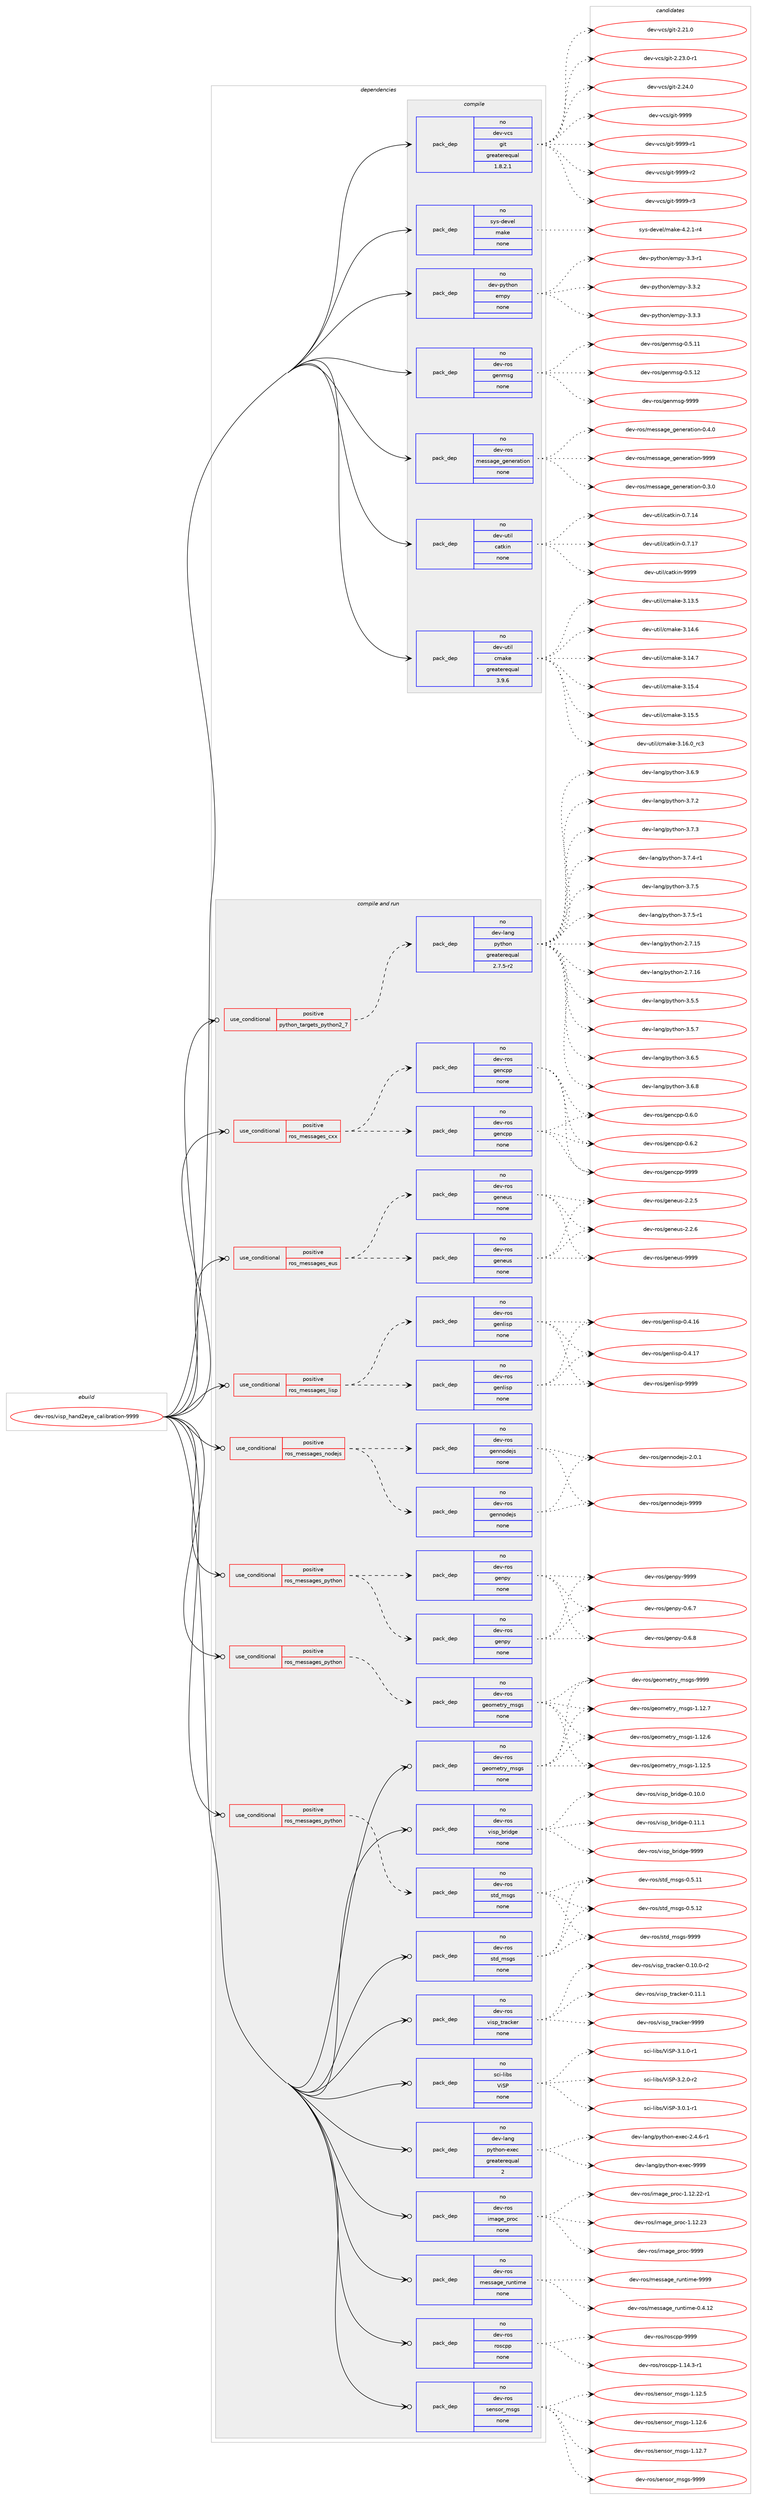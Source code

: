 digraph prolog {

# *************
# Graph options
# *************

newrank=true;
concentrate=true;
compound=true;
graph [rankdir=LR,fontname=Helvetica,fontsize=10,ranksep=1.5];#, ranksep=2.5, nodesep=0.2];
edge  [arrowhead=vee];
node  [fontname=Helvetica,fontsize=10];

# **********
# The ebuild
# **********

subgraph cluster_leftcol {
color=gray;
rank=same;
label=<<i>ebuild</i>>;
id [label="dev-ros/visp_hand2eye_calibration-9999", color=red, width=4, href="../dev-ros/visp_hand2eye_calibration-9999.svg"];
}

# ****************
# The dependencies
# ****************

subgraph cluster_midcol {
color=gray;
label=<<i>dependencies</i>>;
subgraph cluster_compile {
fillcolor="#eeeeee";
style=filled;
label=<<i>compile</i>>;
subgraph pack504703 {
dependency673209 [label=<<TABLE BORDER="0" CELLBORDER="1" CELLSPACING="0" CELLPADDING="4" WIDTH="220"><TR><TD ROWSPAN="6" CELLPADDING="30">pack_dep</TD></TR><TR><TD WIDTH="110">no</TD></TR><TR><TD>dev-python</TD></TR><TR><TD>empy</TD></TR><TR><TD>none</TD></TR><TR><TD></TD></TR></TABLE>>, shape=none, color=blue];
}
id:e -> dependency673209:w [weight=20,style="solid",arrowhead="vee"];
subgraph pack504704 {
dependency673210 [label=<<TABLE BORDER="0" CELLBORDER="1" CELLSPACING="0" CELLPADDING="4" WIDTH="220"><TR><TD ROWSPAN="6" CELLPADDING="30">pack_dep</TD></TR><TR><TD WIDTH="110">no</TD></TR><TR><TD>dev-ros</TD></TR><TR><TD>genmsg</TD></TR><TR><TD>none</TD></TR><TR><TD></TD></TR></TABLE>>, shape=none, color=blue];
}
id:e -> dependency673210:w [weight=20,style="solid",arrowhead="vee"];
subgraph pack504705 {
dependency673211 [label=<<TABLE BORDER="0" CELLBORDER="1" CELLSPACING="0" CELLPADDING="4" WIDTH="220"><TR><TD ROWSPAN="6" CELLPADDING="30">pack_dep</TD></TR><TR><TD WIDTH="110">no</TD></TR><TR><TD>dev-ros</TD></TR><TR><TD>message_generation</TD></TR><TR><TD>none</TD></TR><TR><TD></TD></TR></TABLE>>, shape=none, color=blue];
}
id:e -> dependency673211:w [weight=20,style="solid",arrowhead="vee"];
subgraph pack504706 {
dependency673212 [label=<<TABLE BORDER="0" CELLBORDER="1" CELLSPACING="0" CELLPADDING="4" WIDTH="220"><TR><TD ROWSPAN="6" CELLPADDING="30">pack_dep</TD></TR><TR><TD WIDTH="110">no</TD></TR><TR><TD>dev-util</TD></TR><TR><TD>catkin</TD></TR><TR><TD>none</TD></TR><TR><TD></TD></TR></TABLE>>, shape=none, color=blue];
}
id:e -> dependency673212:w [weight=20,style="solid",arrowhead="vee"];
subgraph pack504707 {
dependency673213 [label=<<TABLE BORDER="0" CELLBORDER="1" CELLSPACING="0" CELLPADDING="4" WIDTH="220"><TR><TD ROWSPAN="6" CELLPADDING="30">pack_dep</TD></TR><TR><TD WIDTH="110">no</TD></TR><TR><TD>dev-util</TD></TR><TR><TD>cmake</TD></TR><TR><TD>greaterequal</TD></TR><TR><TD>3.9.6</TD></TR></TABLE>>, shape=none, color=blue];
}
id:e -> dependency673213:w [weight=20,style="solid",arrowhead="vee"];
subgraph pack504708 {
dependency673214 [label=<<TABLE BORDER="0" CELLBORDER="1" CELLSPACING="0" CELLPADDING="4" WIDTH="220"><TR><TD ROWSPAN="6" CELLPADDING="30">pack_dep</TD></TR><TR><TD WIDTH="110">no</TD></TR><TR><TD>dev-vcs</TD></TR><TR><TD>git</TD></TR><TR><TD>greaterequal</TD></TR><TR><TD>1.8.2.1</TD></TR></TABLE>>, shape=none, color=blue];
}
id:e -> dependency673214:w [weight=20,style="solid",arrowhead="vee"];
subgraph pack504709 {
dependency673215 [label=<<TABLE BORDER="0" CELLBORDER="1" CELLSPACING="0" CELLPADDING="4" WIDTH="220"><TR><TD ROWSPAN="6" CELLPADDING="30">pack_dep</TD></TR><TR><TD WIDTH="110">no</TD></TR><TR><TD>sys-devel</TD></TR><TR><TD>make</TD></TR><TR><TD>none</TD></TR><TR><TD></TD></TR></TABLE>>, shape=none, color=blue];
}
id:e -> dependency673215:w [weight=20,style="solid",arrowhead="vee"];
}
subgraph cluster_compileandrun {
fillcolor="#eeeeee";
style=filled;
label=<<i>compile and run</i>>;
subgraph cond156600 {
dependency673216 [label=<<TABLE BORDER="0" CELLBORDER="1" CELLSPACING="0" CELLPADDING="4"><TR><TD ROWSPAN="3" CELLPADDING="10">use_conditional</TD></TR><TR><TD>positive</TD></TR><TR><TD>python_targets_python2_7</TD></TR></TABLE>>, shape=none, color=red];
subgraph pack504710 {
dependency673217 [label=<<TABLE BORDER="0" CELLBORDER="1" CELLSPACING="0" CELLPADDING="4" WIDTH="220"><TR><TD ROWSPAN="6" CELLPADDING="30">pack_dep</TD></TR><TR><TD WIDTH="110">no</TD></TR><TR><TD>dev-lang</TD></TR><TR><TD>python</TD></TR><TR><TD>greaterequal</TD></TR><TR><TD>2.7.5-r2</TD></TR></TABLE>>, shape=none, color=blue];
}
dependency673216:e -> dependency673217:w [weight=20,style="dashed",arrowhead="vee"];
}
id:e -> dependency673216:w [weight=20,style="solid",arrowhead="odotvee"];
subgraph cond156601 {
dependency673218 [label=<<TABLE BORDER="0" CELLBORDER="1" CELLSPACING="0" CELLPADDING="4"><TR><TD ROWSPAN="3" CELLPADDING="10">use_conditional</TD></TR><TR><TD>positive</TD></TR><TR><TD>ros_messages_cxx</TD></TR></TABLE>>, shape=none, color=red];
subgraph pack504711 {
dependency673219 [label=<<TABLE BORDER="0" CELLBORDER="1" CELLSPACING="0" CELLPADDING="4" WIDTH="220"><TR><TD ROWSPAN="6" CELLPADDING="30">pack_dep</TD></TR><TR><TD WIDTH="110">no</TD></TR><TR><TD>dev-ros</TD></TR><TR><TD>gencpp</TD></TR><TR><TD>none</TD></TR><TR><TD></TD></TR></TABLE>>, shape=none, color=blue];
}
dependency673218:e -> dependency673219:w [weight=20,style="dashed",arrowhead="vee"];
subgraph pack504712 {
dependency673220 [label=<<TABLE BORDER="0" CELLBORDER="1" CELLSPACING="0" CELLPADDING="4" WIDTH="220"><TR><TD ROWSPAN="6" CELLPADDING="30">pack_dep</TD></TR><TR><TD WIDTH="110">no</TD></TR><TR><TD>dev-ros</TD></TR><TR><TD>gencpp</TD></TR><TR><TD>none</TD></TR><TR><TD></TD></TR></TABLE>>, shape=none, color=blue];
}
dependency673218:e -> dependency673220:w [weight=20,style="dashed",arrowhead="vee"];
}
id:e -> dependency673218:w [weight=20,style="solid",arrowhead="odotvee"];
subgraph cond156602 {
dependency673221 [label=<<TABLE BORDER="0" CELLBORDER="1" CELLSPACING="0" CELLPADDING="4"><TR><TD ROWSPAN="3" CELLPADDING="10">use_conditional</TD></TR><TR><TD>positive</TD></TR><TR><TD>ros_messages_eus</TD></TR></TABLE>>, shape=none, color=red];
subgraph pack504713 {
dependency673222 [label=<<TABLE BORDER="0" CELLBORDER="1" CELLSPACING="0" CELLPADDING="4" WIDTH="220"><TR><TD ROWSPAN="6" CELLPADDING="30">pack_dep</TD></TR><TR><TD WIDTH="110">no</TD></TR><TR><TD>dev-ros</TD></TR><TR><TD>geneus</TD></TR><TR><TD>none</TD></TR><TR><TD></TD></TR></TABLE>>, shape=none, color=blue];
}
dependency673221:e -> dependency673222:w [weight=20,style="dashed",arrowhead="vee"];
subgraph pack504714 {
dependency673223 [label=<<TABLE BORDER="0" CELLBORDER="1" CELLSPACING="0" CELLPADDING="4" WIDTH="220"><TR><TD ROWSPAN="6" CELLPADDING="30">pack_dep</TD></TR><TR><TD WIDTH="110">no</TD></TR><TR><TD>dev-ros</TD></TR><TR><TD>geneus</TD></TR><TR><TD>none</TD></TR><TR><TD></TD></TR></TABLE>>, shape=none, color=blue];
}
dependency673221:e -> dependency673223:w [weight=20,style="dashed",arrowhead="vee"];
}
id:e -> dependency673221:w [weight=20,style="solid",arrowhead="odotvee"];
subgraph cond156603 {
dependency673224 [label=<<TABLE BORDER="0" CELLBORDER="1" CELLSPACING="0" CELLPADDING="4"><TR><TD ROWSPAN="3" CELLPADDING="10">use_conditional</TD></TR><TR><TD>positive</TD></TR><TR><TD>ros_messages_lisp</TD></TR></TABLE>>, shape=none, color=red];
subgraph pack504715 {
dependency673225 [label=<<TABLE BORDER="0" CELLBORDER="1" CELLSPACING="0" CELLPADDING="4" WIDTH="220"><TR><TD ROWSPAN="6" CELLPADDING="30">pack_dep</TD></TR><TR><TD WIDTH="110">no</TD></TR><TR><TD>dev-ros</TD></TR><TR><TD>genlisp</TD></TR><TR><TD>none</TD></TR><TR><TD></TD></TR></TABLE>>, shape=none, color=blue];
}
dependency673224:e -> dependency673225:w [weight=20,style="dashed",arrowhead="vee"];
subgraph pack504716 {
dependency673226 [label=<<TABLE BORDER="0" CELLBORDER="1" CELLSPACING="0" CELLPADDING="4" WIDTH="220"><TR><TD ROWSPAN="6" CELLPADDING="30">pack_dep</TD></TR><TR><TD WIDTH="110">no</TD></TR><TR><TD>dev-ros</TD></TR><TR><TD>genlisp</TD></TR><TR><TD>none</TD></TR><TR><TD></TD></TR></TABLE>>, shape=none, color=blue];
}
dependency673224:e -> dependency673226:w [weight=20,style="dashed",arrowhead="vee"];
}
id:e -> dependency673224:w [weight=20,style="solid",arrowhead="odotvee"];
subgraph cond156604 {
dependency673227 [label=<<TABLE BORDER="0" CELLBORDER="1" CELLSPACING="0" CELLPADDING="4"><TR><TD ROWSPAN="3" CELLPADDING="10">use_conditional</TD></TR><TR><TD>positive</TD></TR><TR><TD>ros_messages_nodejs</TD></TR></TABLE>>, shape=none, color=red];
subgraph pack504717 {
dependency673228 [label=<<TABLE BORDER="0" CELLBORDER="1" CELLSPACING="0" CELLPADDING="4" WIDTH="220"><TR><TD ROWSPAN="6" CELLPADDING="30">pack_dep</TD></TR><TR><TD WIDTH="110">no</TD></TR><TR><TD>dev-ros</TD></TR><TR><TD>gennodejs</TD></TR><TR><TD>none</TD></TR><TR><TD></TD></TR></TABLE>>, shape=none, color=blue];
}
dependency673227:e -> dependency673228:w [weight=20,style="dashed",arrowhead="vee"];
subgraph pack504718 {
dependency673229 [label=<<TABLE BORDER="0" CELLBORDER="1" CELLSPACING="0" CELLPADDING="4" WIDTH="220"><TR><TD ROWSPAN="6" CELLPADDING="30">pack_dep</TD></TR><TR><TD WIDTH="110">no</TD></TR><TR><TD>dev-ros</TD></TR><TR><TD>gennodejs</TD></TR><TR><TD>none</TD></TR><TR><TD></TD></TR></TABLE>>, shape=none, color=blue];
}
dependency673227:e -> dependency673229:w [weight=20,style="dashed",arrowhead="vee"];
}
id:e -> dependency673227:w [weight=20,style="solid",arrowhead="odotvee"];
subgraph cond156605 {
dependency673230 [label=<<TABLE BORDER="0" CELLBORDER="1" CELLSPACING="0" CELLPADDING="4"><TR><TD ROWSPAN="3" CELLPADDING="10">use_conditional</TD></TR><TR><TD>positive</TD></TR><TR><TD>ros_messages_python</TD></TR></TABLE>>, shape=none, color=red];
subgraph pack504719 {
dependency673231 [label=<<TABLE BORDER="0" CELLBORDER="1" CELLSPACING="0" CELLPADDING="4" WIDTH="220"><TR><TD ROWSPAN="6" CELLPADDING="30">pack_dep</TD></TR><TR><TD WIDTH="110">no</TD></TR><TR><TD>dev-ros</TD></TR><TR><TD>genpy</TD></TR><TR><TD>none</TD></TR><TR><TD></TD></TR></TABLE>>, shape=none, color=blue];
}
dependency673230:e -> dependency673231:w [weight=20,style="dashed",arrowhead="vee"];
subgraph pack504720 {
dependency673232 [label=<<TABLE BORDER="0" CELLBORDER="1" CELLSPACING="0" CELLPADDING="4" WIDTH="220"><TR><TD ROWSPAN="6" CELLPADDING="30">pack_dep</TD></TR><TR><TD WIDTH="110">no</TD></TR><TR><TD>dev-ros</TD></TR><TR><TD>genpy</TD></TR><TR><TD>none</TD></TR><TR><TD></TD></TR></TABLE>>, shape=none, color=blue];
}
dependency673230:e -> dependency673232:w [weight=20,style="dashed",arrowhead="vee"];
}
id:e -> dependency673230:w [weight=20,style="solid",arrowhead="odotvee"];
subgraph cond156606 {
dependency673233 [label=<<TABLE BORDER="0" CELLBORDER="1" CELLSPACING="0" CELLPADDING="4"><TR><TD ROWSPAN="3" CELLPADDING="10">use_conditional</TD></TR><TR><TD>positive</TD></TR><TR><TD>ros_messages_python</TD></TR></TABLE>>, shape=none, color=red];
subgraph pack504721 {
dependency673234 [label=<<TABLE BORDER="0" CELLBORDER="1" CELLSPACING="0" CELLPADDING="4" WIDTH="220"><TR><TD ROWSPAN="6" CELLPADDING="30">pack_dep</TD></TR><TR><TD WIDTH="110">no</TD></TR><TR><TD>dev-ros</TD></TR><TR><TD>geometry_msgs</TD></TR><TR><TD>none</TD></TR><TR><TD></TD></TR></TABLE>>, shape=none, color=blue];
}
dependency673233:e -> dependency673234:w [weight=20,style="dashed",arrowhead="vee"];
}
id:e -> dependency673233:w [weight=20,style="solid",arrowhead="odotvee"];
subgraph cond156607 {
dependency673235 [label=<<TABLE BORDER="0" CELLBORDER="1" CELLSPACING="0" CELLPADDING="4"><TR><TD ROWSPAN="3" CELLPADDING="10">use_conditional</TD></TR><TR><TD>positive</TD></TR><TR><TD>ros_messages_python</TD></TR></TABLE>>, shape=none, color=red];
subgraph pack504722 {
dependency673236 [label=<<TABLE BORDER="0" CELLBORDER="1" CELLSPACING="0" CELLPADDING="4" WIDTH="220"><TR><TD ROWSPAN="6" CELLPADDING="30">pack_dep</TD></TR><TR><TD WIDTH="110">no</TD></TR><TR><TD>dev-ros</TD></TR><TR><TD>std_msgs</TD></TR><TR><TD>none</TD></TR><TR><TD></TD></TR></TABLE>>, shape=none, color=blue];
}
dependency673235:e -> dependency673236:w [weight=20,style="dashed",arrowhead="vee"];
}
id:e -> dependency673235:w [weight=20,style="solid",arrowhead="odotvee"];
subgraph pack504723 {
dependency673237 [label=<<TABLE BORDER="0" CELLBORDER="1" CELLSPACING="0" CELLPADDING="4" WIDTH="220"><TR><TD ROWSPAN="6" CELLPADDING="30">pack_dep</TD></TR><TR><TD WIDTH="110">no</TD></TR><TR><TD>dev-lang</TD></TR><TR><TD>python-exec</TD></TR><TR><TD>greaterequal</TD></TR><TR><TD>2</TD></TR></TABLE>>, shape=none, color=blue];
}
id:e -> dependency673237:w [weight=20,style="solid",arrowhead="odotvee"];
subgraph pack504724 {
dependency673238 [label=<<TABLE BORDER="0" CELLBORDER="1" CELLSPACING="0" CELLPADDING="4" WIDTH="220"><TR><TD ROWSPAN="6" CELLPADDING="30">pack_dep</TD></TR><TR><TD WIDTH="110">no</TD></TR><TR><TD>dev-ros</TD></TR><TR><TD>geometry_msgs</TD></TR><TR><TD>none</TD></TR><TR><TD></TD></TR></TABLE>>, shape=none, color=blue];
}
id:e -> dependency673238:w [weight=20,style="solid",arrowhead="odotvee"];
subgraph pack504725 {
dependency673239 [label=<<TABLE BORDER="0" CELLBORDER="1" CELLSPACING="0" CELLPADDING="4" WIDTH="220"><TR><TD ROWSPAN="6" CELLPADDING="30">pack_dep</TD></TR><TR><TD WIDTH="110">no</TD></TR><TR><TD>dev-ros</TD></TR><TR><TD>image_proc</TD></TR><TR><TD>none</TD></TR><TR><TD></TD></TR></TABLE>>, shape=none, color=blue];
}
id:e -> dependency673239:w [weight=20,style="solid",arrowhead="odotvee"];
subgraph pack504726 {
dependency673240 [label=<<TABLE BORDER="0" CELLBORDER="1" CELLSPACING="0" CELLPADDING="4" WIDTH="220"><TR><TD ROWSPAN="6" CELLPADDING="30">pack_dep</TD></TR><TR><TD WIDTH="110">no</TD></TR><TR><TD>dev-ros</TD></TR><TR><TD>message_runtime</TD></TR><TR><TD>none</TD></TR><TR><TD></TD></TR></TABLE>>, shape=none, color=blue];
}
id:e -> dependency673240:w [weight=20,style="solid",arrowhead="odotvee"];
subgraph pack504727 {
dependency673241 [label=<<TABLE BORDER="0" CELLBORDER="1" CELLSPACING="0" CELLPADDING="4" WIDTH="220"><TR><TD ROWSPAN="6" CELLPADDING="30">pack_dep</TD></TR><TR><TD WIDTH="110">no</TD></TR><TR><TD>dev-ros</TD></TR><TR><TD>roscpp</TD></TR><TR><TD>none</TD></TR><TR><TD></TD></TR></TABLE>>, shape=none, color=blue];
}
id:e -> dependency673241:w [weight=20,style="solid",arrowhead="odotvee"];
subgraph pack504728 {
dependency673242 [label=<<TABLE BORDER="0" CELLBORDER="1" CELLSPACING="0" CELLPADDING="4" WIDTH="220"><TR><TD ROWSPAN="6" CELLPADDING="30">pack_dep</TD></TR><TR><TD WIDTH="110">no</TD></TR><TR><TD>dev-ros</TD></TR><TR><TD>sensor_msgs</TD></TR><TR><TD>none</TD></TR><TR><TD></TD></TR></TABLE>>, shape=none, color=blue];
}
id:e -> dependency673242:w [weight=20,style="solid",arrowhead="odotvee"];
subgraph pack504729 {
dependency673243 [label=<<TABLE BORDER="0" CELLBORDER="1" CELLSPACING="0" CELLPADDING="4" WIDTH="220"><TR><TD ROWSPAN="6" CELLPADDING="30">pack_dep</TD></TR><TR><TD WIDTH="110">no</TD></TR><TR><TD>dev-ros</TD></TR><TR><TD>std_msgs</TD></TR><TR><TD>none</TD></TR><TR><TD></TD></TR></TABLE>>, shape=none, color=blue];
}
id:e -> dependency673243:w [weight=20,style="solid",arrowhead="odotvee"];
subgraph pack504730 {
dependency673244 [label=<<TABLE BORDER="0" CELLBORDER="1" CELLSPACING="0" CELLPADDING="4" WIDTH="220"><TR><TD ROWSPAN="6" CELLPADDING="30">pack_dep</TD></TR><TR><TD WIDTH="110">no</TD></TR><TR><TD>dev-ros</TD></TR><TR><TD>visp_bridge</TD></TR><TR><TD>none</TD></TR><TR><TD></TD></TR></TABLE>>, shape=none, color=blue];
}
id:e -> dependency673244:w [weight=20,style="solid",arrowhead="odotvee"];
subgraph pack504731 {
dependency673245 [label=<<TABLE BORDER="0" CELLBORDER="1" CELLSPACING="0" CELLPADDING="4" WIDTH="220"><TR><TD ROWSPAN="6" CELLPADDING="30">pack_dep</TD></TR><TR><TD WIDTH="110">no</TD></TR><TR><TD>dev-ros</TD></TR><TR><TD>visp_tracker</TD></TR><TR><TD>none</TD></TR><TR><TD></TD></TR></TABLE>>, shape=none, color=blue];
}
id:e -> dependency673245:w [weight=20,style="solid",arrowhead="odotvee"];
subgraph pack504732 {
dependency673246 [label=<<TABLE BORDER="0" CELLBORDER="1" CELLSPACING="0" CELLPADDING="4" WIDTH="220"><TR><TD ROWSPAN="6" CELLPADDING="30">pack_dep</TD></TR><TR><TD WIDTH="110">no</TD></TR><TR><TD>sci-libs</TD></TR><TR><TD>ViSP</TD></TR><TR><TD>none</TD></TR><TR><TD></TD></TR></TABLE>>, shape=none, color=blue];
}
id:e -> dependency673246:w [weight=20,style="solid",arrowhead="odotvee"];
}
subgraph cluster_run {
fillcolor="#eeeeee";
style=filled;
label=<<i>run</i>>;
}
}

# **************
# The candidates
# **************

subgraph cluster_choices {
rank=same;
color=gray;
label=<<i>candidates</i>>;

subgraph choice504703 {
color=black;
nodesep=1;
choice1001011184511212111610411111047101109112121455146514511449 [label="dev-python/empy-3.3-r1", color=red, width=4,href="../dev-python/empy-3.3-r1.svg"];
choice1001011184511212111610411111047101109112121455146514650 [label="dev-python/empy-3.3.2", color=red, width=4,href="../dev-python/empy-3.3.2.svg"];
choice1001011184511212111610411111047101109112121455146514651 [label="dev-python/empy-3.3.3", color=red, width=4,href="../dev-python/empy-3.3.3.svg"];
dependency673209:e -> choice1001011184511212111610411111047101109112121455146514511449:w [style=dotted,weight="100"];
dependency673209:e -> choice1001011184511212111610411111047101109112121455146514650:w [style=dotted,weight="100"];
dependency673209:e -> choice1001011184511212111610411111047101109112121455146514651:w [style=dotted,weight="100"];
}
subgraph choice504704 {
color=black;
nodesep=1;
choice100101118451141111154710310111010911510345484653464949 [label="dev-ros/genmsg-0.5.11", color=red, width=4,href="../dev-ros/genmsg-0.5.11.svg"];
choice100101118451141111154710310111010911510345484653464950 [label="dev-ros/genmsg-0.5.12", color=red, width=4,href="../dev-ros/genmsg-0.5.12.svg"];
choice10010111845114111115471031011101091151034557575757 [label="dev-ros/genmsg-9999", color=red, width=4,href="../dev-ros/genmsg-9999.svg"];
dependency673210:e -> choice100101118451141111154710310111010911510345484653464949:w [style=dotted,weight="100"];
dependency673210:e -> choice100101118451141111154710310111010911510345484653464950:w [style=dotted,weight="100"];
dependency673210:e -> choice10010111845114111115471031011101091151034557575757:w [style=dotted,weight="100"];
}
subgraph choice504705 {
color=black;
nodesep=1;
choice1001011184511411111547109101115115971031019510310111010111497116105111110454846514648 [label="dev-ros/message_generation-0.3.0", color=red, width=4,href="../dev-ros/message_generation-0.3.0.svg"];
choice1001011184511411111547109101115115971031019510310111010111497116105111110454846524648 [label="dev-ros/message_generation-0.4.0", color=red, width=4,href="../dev-ros/message_generation-0.4.0.svg"];
choice10010111845114111115471091011151159710310195103101110101114971161051111104557575757 [label="dev-ros/message_generation-9999", color=red, width=4,href="../dev-ros/message_generation-9999.svg"];
dependency673211:e -> choice1001011184511411111547109101115115971031019510310111010111497116105111110454846514648:w [style=dotted,weight="100"];
dependency673211:e -> choice1001011184511411111547109101115115971031019510310111010111497116105111110454846524648:w [style=dotted,weight="100"];
dependency673211:e -> choice10010111845114111115471091011151159710310195103101110101114971161051111104557575757:w [style=dotted,weight="100"];
}
subgraph choice504706 {
color=black;
nodesep=1;
choice1001011184511711610510847999711610710511045484655464952 [label="dev-util/catkin-0.7.14", color=red, width=4,href="../dev-util/catkin-0.7.14.svg"];
choice1001011184511711610510847999711610710511045484655464955 [label="dev-util/catkin-0.7.17", color=red, width=4,href="../dev-util/catkin-0.7.17.svg"];
choice100101118451171161051084799971161071051104557575757 [label="dev-util/catkin-9999", color=red, width=4,href="../dev-util/catkin-9999.svg"];
dependency673212:e -> choice1001011184511711610510847999711610710511045484655464952:w [style=dotted,weight="100"];
dependency673212:e -> choice1001011184511711610510847999711610710511045484655464955:w [style=dotted,weight="100"];
dependency673212:e -> choice100101118451171161051084799971161071051104557575757:w [style=dotted,weight="100"];
}
subgraph choice504707 {
color=black;
nodesep=1;
choice1001011184511711610510847991099710710145514649514653 [label="dev-util/cmake-3.13.5", color=red, width=4,href="../dev-util/cmake-3.13.5.svg"];
choice1001011184511711610510847991099710710145514649524654 [label="dev-util/cmake-3.14.6", color=red, width=4,href="../dev-util/cmake-3.14.6.svg"];
choice1001011184511711610510847991099710710145514649524655 [label="dev-util/cmake-3.14.7", color=red, width=4,href="../dev-util/cmake-3.14.7.svg"];
choice1001011184511711610510847991099710710145514649534652 [label="dev-util/cmake-3.15.4", color=red, width=4,href="../dev-util/cmake-3.15.4.svg"];
choice1001011184511711610510847991099710710145514649534653 [label="dev-util/cmake-3.15.5", color=red, width=4,href="../dev-util/cmake-3.15.5.svg"];
choice1001011184511711610510847991099710710145514649544648951149951 [label="dev-util/cmake-3.16.0_rc3", color=red, width=4,href="../dev-util/cmake-3.16.0_rc3.svg"];
dependency673213:e -> choice1001011184511711610510847991099710710145514649514653:w [style=dotted,weight="100"];
dependency673213:e -> choice1001011184511711610510847991099710710145514649524654:w [style=dotted,weight="100"];
dependency673213:e -> choice1001011184511711610510847991099710710145514649524655:w [style=dotted,weight="100"];
dependency673213:e -> choice1001011184511711610510847991099710710145514649534652:w [style=dotted,weight="100"];
dependency673213:e -> choice1001011184511711610510847991099710710145514649534653:w [style=dotted,weight="100"];
dependency673213:e -> choice1001011184511711610510847991099710710145514649544648951149951:w [style=dotted,weight="100"];
}
subgraph choice504708 {
color=black;
nodesep=1;
choice10010111845118991154710310511645504650494648 [label="dev-vcs/git-2.21.0", color=red, width=4,href="../dev-vcs/git-2.21.0.svg"];
choice100101118451189911547103105116455046505146484511449 [label="dev-vcs/git-2.23.0-r1", color=red, width=4,href="../dev-vcs/git-2.23.0-r1.svg"];
choice10010111845118991154710310511645504650524648 [label="dev-vcs/git-2.24.0", color=red, width=4,href="../dev-vcs/git-2.24.0.svg"];
choice1001011184511899115471031051164557575757 [label="dev-vcs/git-9999", color=red, width=4,href="../dev-vcs/git-9999.svg"];
choice10010111845118991154710310511645575757574511449 [label="dev-vcs/git-9999-r1", color=red, width=4,href="../dev-vcs/git-9999-r1.svg"];
choice10010111845118991154710310511645575757574511450 [label="dev-vcs/git-9999-r2", color=red, width=4,href="../dev-vcs/git-9999-r2.svg"];
choice10010111845118991154710310511645575757574511451 [label="dev-vcs/git-9999-r3", color=red, width=4,href="../dev-vcs/git-9999-r3.svg"];
dependency673214:e -> choice10010111845118991154710310511645504650494648:w [style=dotted,weight="100"];
dependency673214:e -> choice100101118451189911547103105116455046505146484511449:w [style=dotted,weight="100"];
dependency673214:e -> choice10010111845118991154710310511645504650524648:w [style=dotted,weight="100"];
dependency673214:e -> choice1001011184511899115471031051164557575757:w [style=dotted,weight="100"];
dependency673214:e -> choice10010111845118991154710310511645575757574511449:w [style=dotted,weight="100"];
dependency673214:e -> choice10010111845118991154710310511645575757574511450:w [style=dotted,weight="100"];
dependency673214:e -> choice10010111845118991154710310511645575757574511451:w [style=dotted,weight="100"];
}
subgraph choice504709 {
color=black;
nodesep=1;
choice1151211154510010111810110847109971071014552465046494511452 [label="sys-devel/make-4.2.1-r4", color=red, width=4,href="../sys-devel/make-4.2.1-r4.svg"];
dependency673215:e -> choice1151211154510010111810110847109971071014552465046494511452:w [style=dotted,weight="100"];
}
subgraph choice504710 {
color=black;
nodesep=1;
choice10010111845108971101034711212111610411111045504655464953 [label="dev-lang/python-2.7.15", color=red, width=4,href="../dev-lang/python-2.7.15.svg"];
choice10010111845108971101034711212111610411111045504655464954 [label="dev-lang/python-2.7.16", color=red, width=4,href="../dev-lang/python-2.7.16.svg"];
choice100101118451089711010347112121116104111110455146534653 [label="dev-lang/python-3.5.5", color=red, width=4,href="../dev-lang/python-3.5.5.svg"];
choice100101118451089711010347112121116104111110455146534655 [label="dev-lang/python-3.5.7", color=red, width=4,href="../dev-lang/python-3.5.7.svg"];
choice100101118451089711010347112121116104111110455146544653 [label="dev-lang/python-3.6.5", color=red, width=4,href="../dev-lang/python-3.6.5.svg"];
choice100101118451089711010347112121116104111110455146544656 [label="dev-lang/python-3.6.8", color=red, width=4,href="../dev-lang/python-3.6.8.svg"];
choice100101118451089711010347112121116104111110455146544657 [label="dev-lang/python-3.6.9", color=red, width=4,href="../dev-lang/python-3.6.9.svg"];
choice100101118451089711010347112121116104111110455146554650 [label="dev-lang/python-3.7.2", color=red, width=4,href="../dev-lang/python-3.7.2.svg"];
choice100101118451089711010347112121116104111110455146554651 [label="dev-lang/python-3.7.3", color=red, width=4,href="../dev-lang/python-3.7.3.svg"];
choice1001011184510897110103471121211161041111104551465546524511449 [label="dev-lang/python-3.7.4-r1", color=red, width=4,href="../dev-lang/python-3.7.4-r1.svg"];
choice100101118451089711010347112121116104111110455146554653 [label="dev-lang/python-3.7.5", color=red, width=4,href="../dev-lang/python-3.7.5.svg"];
choice1001011184510897110103471121211161041111104551465546534511449 [label="dev-lang/python-3.7.5-r1", color=red, width=4,href="../dev-lang/python-3.7.5-r1.svg"];
dependency673217:e -> choice10010111845108971101034711212111610411111045504655464953:w [style=dotted,weight="100"];
dependency673217:e -> choice10010111845108971101034711212111610411111045504655464954:w [style=dotted,weight="100"];
dependency673217:e -> choice100101118451089711010347112121116104111110455146534653:w [style=dotted,weight="100"];
dependency673217:e -> choice100101118451089711010347112121116104111110455146534655:w [style=dotted,weight="100"];
dependency673217:e -> choice100101118451089711010347112121116104111110455146544653:w [style=dotted,weight="100"];
dependency673217:e -> choice100101118451089711010347112121116104111110455146544656:w [style=dotted,weight="100"];
dependency673217:e -> choice100101118451089711010347112121116104111110455146544657:w [style=dotted,weight="100"];
dependency673217:e -> choice100101118451089711010347112121116104111110455146554650:w [style=dotted,weight="100"];
dependency673217:e -> choice100101118451089711010347112121116104111110455146554651:w [style=dotted,weight="100"];
dependency673217:e -> choice1001011184510897110103471121211161041111104551465546524511449:w [style=dotted,weight="100"];
dependency673217:e -> choice100101118451089711010347112121116104111110455146554653:w [style=dotted,weight="100"];
dependency673217:e -> choice1001011184510897110103471121211161041111104551465546534511449:w [style=dotted,weight="100"];
}
subgraph choice504711 {
color=black;
nodesep=1;
choice100101118451141111154710310111099112112454846544648 [label="dev-ros/gencpp-0.6.0", color=red, width=4,href="../dev-ros/gencpp-0.6.0.svg"];
choice100101118451141111154710310111099112112454846544650 [label="dev-ros/gencpp-0.6.2", color=red, width=4,href="../dev-ros/gencpp-0.6.2.svg"];
choice1001011184511411111547103101110991121124557575757 [label="dev-ros/gencpp-9999", color=red, width=4,href="../dev-ros/gencpp-9999.svg"];
dependency673219:e -> choice100101118451141111154710310111099112112454846544648:w [style=dotted,weight="100"];
dependency673219:e -> choice100101118451141111154710310111099112112454846544650:w [style=dotted,weight="100"];
dependency673219:e -> choice1001011184511411111547103101110991121124557575757:w [style=dotted,weight="100"];
}
subgraph choice504712 {
color=black;
nodesep=1;
choice100101118451141111154710310111099112112454846544648 [label="dev-ros/gencpp-0.6.0", color=red, width=4,href="../dev-ros/gencpp-0.6.0.svg"];
choice100101118451141111154710310111099112112454846544650 [label="dev-ros/gencpp-0.6.2", color=red, width=4,href="../dev-ros/gencpp-0.6.2.svg"];
choice1001011184511411111547103101110991121124557575757 [label="dev-ros/gencpp-9999", color=red, width=4,href="../dev-ros/gencpp-9999.svg"];
dependency673220:e -> choice100101118451141111154710310111099112112454846544648:w [style=dotted,weight="100"];
dependency673220:e -> choice100101118451141111154710310111099112112454846544650:w [style=dotted,weight="100"];
dependency673220:e -> choice1001011184511411111547103101110991121124557575757:w [style=dotted,weight="100"];
}
subgraph choice504713 {
color=black;
nodesep=1;
choice1001011184511411111547103101110101117115455046504653 [label="dev-ros/geneus-2.2.5", color=red, width=4,href="../dev-ros/geneus-2.2.5.svg"];
choice1001011184511411111547103101110101117115455046504654 [label="dev-ros/geneus-2.2.6", color=red, width=4,href="../dev-ros/geneus-2.2.6.svg"];
choice10010111845114111115471031011101011171154557575757 [label="dev-ros/geneus-9999", color=red, width=4,href="../dev-ros/geneus-9999.svg"];
dependency673222:e -> choice1001011184511411111547103101110101117115455046504653:w [style=dotted,weight="100"];
dependency673222:e -> choice1001011184511411111547103101110101117115455046504654:w [style=dotted,weight="100"];
dependency673222:e -> choice10010111845114111115471031011101011171154557575757:w [style=dotted,weight="100"];
}
subgraph choice504714 {
color=black;
nodesep=1;
choice1001011184511411111547103101110101117115455046504653 [label="dev-ros/geneus-2.2.5", color=red, width=4,href="../dev-ros/geneus-2.2.5.svg"];
choice1001011184511411111547103101110101117115455046504654 [label="dev-ros/geneus-2.2.6", color=red, width=4,href="../dev-ros/geneus-2.2.6.svg"];
choice10010111845114111115471031011101011171154557575757 [label="dev-ros/geneus-9999", color=red, width=4,href="../dev-ros/geneus-9999.svg"];
dependency673223:e -> choice1001011184511411111547103101110101117115455046504653:w [style=dotted,weight="100"];
dependency673223:e -> choice1001011184511411111547103101110101117115455046504654:w [style=dotted,weight="100"];
dependency673223:e -> choice10010111845114111115471031011101011171154557575757:w [style=dotted,weight="100"];
}
subgraph choice504715 {
color=black;
nodesep=1;
choice100101118451141111154710310111010810511511245484652464954 [label="dev-ros/genlisp-0.4.16", color=red, width=4,href="../dev-ros/genlisp-0.4.16.svg"];
choice100101118451141111154710310111010810511511245484652464955 [label="dev-ros/genlisp-0.4.17", color=red, width=4,href="../dev-ros/genlisp-0.4.17.svg"];
choice10010111845114111115471031011101081051151124557575757 [label="dev-ros/genlisp-9999", color=red, width=4,href="../dev-ros/genlisp-9999.svg"];
dependency673225:e -> choice100101118451141111154710310111010810511511245484652464954:w [style=dotted,weight="100"];
dependency673225:e -> choice100101118451141111154710310111010810511511245484652464955:w [style=dotted,weight="100"];
dependency673225:e -> choice10010111845114111115471031011101081051151124557575757:w [style=dotted,weight="100"];
}
subgraph choice504716 {
color=black;
nodesep=1;
choice100101118451141111154710310111010810511511245484652464954 [label="dev-ros/genlisp-0.4.16", color=red, width=4,href="../dev-ros/genlisp-0.4.16.svg"];
choice100101118451141111154710310111010810511511245484652464955 [label="dev-ros/genlisp-0.4.17", color=red, width=4,href="../dev-ros/genlisp-0.4.17.svg"];
choice10010111845114111115471031011101081051151124557575757 [label="dev-ros/genlisp-9999", color=red, width=4,href="../dev-ros/genlisp-9999.svg"];
dependency673226:e -> choice100101118451141111154710310111010810511511245484652464954:w [style=dotted,weight="100"];
dependency673226:e -> choice100101118451141111154710310111010810511511245484652464955:w [style=dotted,weight="100"];
dependency673226:e -> choice10010111845114111115471031011101081051151124557575757:w [style=dotted,weight="100"];
}
subgraph choice504717 {
color=black;
nodesep=1;
choice1001011184511411111547103101110110111100101106115455046484649 [label="dev-ros/gennodejs-2.0.1", color=red, width=4,href="../dev-ros/gennodejs-2.0.1.svg"];
choice10010111845114111115471031011101101111001011061154557575757 [label="dev-ros/gennodejs-9999", color=red, width=4,href="../dev-ros/gennodejs-9999.svg"];
dependency673228:e -> choice1001011184511411111547103101110110111100101106115455046484649:w [style=dotted,weight="100"];
dependency673228:e -> choice10010111845114111115471031011101101111001011061154557575757:w [style=dotted,weight="100"];
}
subgraph choice504718 {
color=black;
nodesep=1;
choice1001011184511411111547103101110110111100101106115455046484649 [label="dev-ros/gennodejs-2.0.1", color=red, width=4,href="../dev-ros/gennodejs-2.0.1.svg"];
choice10010111845114111115471031011101101111001011061154557575757 [label="dev-ros/gennodejs-9999", color=red, width=4,href="../dev-ros/gennodejs-9999.svg"];
dependency673229:e -> choice1001011184511411111547103101110110111100101106115455046484649:w [style=dotted,weight="100"];
dependency673229:e -> choice10010111845114111115471031011101101111001011061154557575757:w [style=dotted,weight="100"];
}
subgraph choice504719 {
color=black;
nodesep=1;
choice1001011184511411111547103101110112121454846544655 [label="dev-ros/genpy-0.6.7", color=red, width=4,href="../dev-ros/genpy-0.6.7.svg"];
choice1001011184511411111547103101110112121454846544656 [label="dev-ros/genpy-0.6.8", color=red, width=4,href="../dev-ros/genpy-0.6.8.svg"];
choice10010111845114111115471031011101121214557575757 [label="dev-ros/genpy-9999", color=red, width=4,href="../dev-ros/genpy-9999.svg"];
dependency673231:e -> choice1001011184511411111547103101110112121454846544655:w [style=dotted,weight="100"];
dependency673231:e -> choice1001011184511411111547103101110112121454846544656:w [style=dotted,weight="100"];
dependency673231:e -> choice10010111845114111115471031011101121214557575757:w [style=dotted,weight="100"];
}
subgraph choice504720 {
color=black;
nodesep=1;
choice1001011184511411111547103101110112121454846544655 [label="dev-ros/genpy-0.6.7", color=red, width=4,href="../dev-ros/genpy-0.6.7.svg"];
choice1001011184511411111547103101110112121454846544656 [label="dev-ros/genpy-0.6.8", color=red, width=4,href="../dev-ros/genpy-0.6.8.svg"];
choice10010111845114111115471031011101121214557575757 [label="dev-ros/genpy-9999", color=red, width=4,href="../dev-ros/genpy-9999.svg"];
dependency673232:e -> choice1001011184511411111547103101110112121454846544655:w [style=dotted,weight="100"];
dependency673232:e -> choice1001011184511411111547103101110112121454846544656:w [style=dotted,weight="100"];
dependency673232:e -> choice10010111845114111115471031011101121214557575757:w [style=dotted,weight="100"];
}
subgraph choice504721 {
color=black;
nodesep=1;
choice10010111845114111115471031011111091011161141219510911510311545494649504653 [label="dev-ros/geometry_msgs-1.12.5", color=red, width=4,href="../dev-ros/geometry_msgs-1.12.5.svg"];
choice10010111845114111115471031011111091011161141219510911510311545494649504654 [label="dev-ros/geometry_msgs-1.12.6", color=red, width=4,href="../dev-ros/geometry_msgs-1.12.6.svg"];
choice10010111845114111115471031011111091011161141219510911510311545494649504655 [label="dev-ros/geometry_msgs-1.12.7", color=red, width=4,href="../dev-ros/geometry_msgs-1.12.7.svg"];
choice1001011184511411111547103101111109101116114121951091151031154557575757 [label="dev-ros/geometry_msgs-9999", color=red, width=4,href="../dev-ros/geometry_msgs-9999.svg"];
dependency673234:e -> choice10010111845114111115471031011111091011161141219510911510311545494649504653:w [style=dotted,weight="100"];
dependency673234:e -> choice10010111845114111115471031011111091011161141219510911510311545494649504654:w [style=dotted,weight="100"];
dependency673234:e -> choice10010111845114111115471031011111091011161141219510911510311545494649504655:w [style=dotted,weight="100"];
dependency673234:e -> choice1001011184511411111547103101111109101116114121951091151031154557575757:w [style=dotted,weight="100"];
}
subgraph choice504722 {
color=black;
nodesep=1;
choice10010111845114111115471151161009510911510311545484653464949 [label="dev-ros/std_msgs-0.5.11", color=red, width=4,href="../dev-ros/std_msgs-0.5.11.svg"];
choice10010111845114111115471151161009510911510311545484653464950 [label="dev-ros/std_msgs-0.5.12", color=red, width=4,href="../dev-ros/std_msgs-0.5.12.svg"];
choice1001011184511411111547115116100951091151031154557575757 [label="dev-ros/std_msgs-9999", color=red, width=4,href="../dev-ros/std_msgs-9999.svg"];
dependency673236:e -> choice10010111845114111115471151161009510911510311545484653464949:w [style=dotted,weight="100"];
dependency673236:e -> choice10010111845114111115471151161009510911510311545484653464950:w [style=dotted,weight="100"];
dependency673236:e -> choice1001011184511411111547115116100951091151031154557575757:w [style=dotted,weight="100"];
}
subgraph choice504723 {
color=black;
nodesep=1;
choice10010111845108971101034711212111610411111045101120101994550465246544511449 [label="dev-lang/python-exec-2.4.6-r1", color=red, width=4,href="../dev-lang/python-exec-2.4.6-r1.svg"];
choice10010111845108971101034711212111610411111045101120101994557575757 [label="dev-lang/python-exec-9999", color=red, width=4,href="../dev-lang/python-exec-9999.svg"];
dependency673237:e -> choice10010111845108971101034711212111610411111045101120101994550465246544511449:w [style=dotted,weight="100"];
dependency673237:e -> choice10010111845108971101034711212111610411111045101120101994557575757:w [style=dotted,weight="100"];
}
subgraph choice504724 {
color=black;
nodesep=1;
choice10010111845114111115471031011111091011161141219510911510311545494649504653 [label="dev-ros/geometry_msgs-1.12.5", color=red, width=4,href="../dev-ros/geometry_msgs-1.12.5.svg"];
choice10010111845114111115471031011111091011161141219510911510311545494649504654 [label="dev-ros/geometry_msgs-1.12.6", color=red, width=4,href="../dev-ros/geometry_msgs-1.12.6.svg"];
choice10010111845114111115471031011111091011161141219510911510311545494649504655 [label="dev-ros/geometry_msgs-1.12.7", color=red, width=4,href="../dev-ros/geometry_msgs-1.12.7.svg"];
choice1001011184511411111547103101111109101116114121951091151031154557575757 [label="dev-ros/geometry_msgs-9999", color=red, width=4,href="../dev-ros/geometry_msgs-9999.svg"];
dependency673238:e -> choice10010111845114111115471031011111091011161141219510911510311545494649504653:w [style=dotted,weight="100"];
dependency673238:e -> choice10010111845114111115471031011111091011161141219510911510311545494649504654:w [style=dotted,weight="100"];
dependency673238:e -> choice10010111845114111115471031011111091011161141219510911510311545494649504655:w [style=dotted,weight="100"];
dependency673238:e -> choice1001011184511411111547103101111109101116114121951091151031154557575757:w [style=dotted,weight="100"];
}
subgraph choice504725 {
color=black;
nodesep=1;
choice100101118451141111154710510997103101951121141119945494649504650504511449 [label="dev-ros/image_proc-1.12.22-r1", color=red, width=4,href="../dev-ros/image_proc-1.12.22-r1.svg"];
choice10010111845114111115471051099710310195112114111994549464950465051 [label="dev-ros/image_proc-1.12.23", color=red, width=4,href="../dev-ros/image_proc-1.12.23.svg"];
choice10010111845114111115471051099710310195112114111994557575757 [label="dev-ros/image_proc-9999", color=red, width=4,href="../dev-ros/image_proc-9999.svg"];
dependency673239:e -> choice100101118451141111154710510997103101951121141119945494649504650504511449:w [style=dotted,weight="100"];
dependency673239:e -> choice10010111845114111115471051099710310195112114111994549464950465051:w [style=dotted,weight="100"];
dependency673239:e -> choice10010111845114111115471051099710310195112114111994557575757:w [style=dotted,weight="100"];
}
subgraph choice504726 {
color=black;
nodesep=1;
choice1001011184511411111547109101115115971031019511411711011610510910145484652464950 [label="dev-ros/message_runtime-0.4.12", color=red, width=4,href="../dev-ros/message_runtime-0.4.12.svg"];
choice100101118451141111154710910111511597103101951141171101161051091014557575757 [label="dev-ros/message_runtime-9999", color=red, width=4,href="../dev-ros/message_runtime-9999.svg"];
dependency673240:e -> choice1001011184511411111547109101115115971031019511411711011610510910145484652464950:w [style=dotted,weight="100"];
dependency673240:e -> choice100101118451141111154710910111511597103101951141171101161051091014557575757:w [style=dotted,weight="100"];
}
subgraph choice504727 {
color=black;
nodesep=1;
choice100101118451141111154711411111599112112454946495246514511449 [label="dev-ros/roscpp-1.14.3-r1", color=red, width=4,href="../dev-ros/roscpp-1.14.3-r1.svg"];
choice1001011184511411111547114111115991121124557575757 [label="dev-ros/roscpp-9999", color=red, width=4,href="../dev-ros/roscpp-9999.svg"];
dependency673241:e -> choice100101118451141111154711411111599112112454946495246514511449:w [style=dotted,weight="100"];
dependency673241:e -> choice1001011184511411111547114111115991121124557575757:w [style=dotted,weight="100"];
}
subgraph choice504728 {
color=black;
nodesep=1;
choice10010111845114111115471151011101151111149510911510311545494649504653 [label="dev-ros/sensor_msgs-1.12.5", color=red, width=4,href="../dev-ros/sensor_msgs-1.12.5.svg"];
choice10010111845114111115471151011101151111149510911510311545494649504654 [label="dev-ros/sensor_msgs-1.12.6", color=red, width=4,href="../dev-ros/sensor_msgs-1.12.6.svg"];
choice10010111845114111115471151011101151111149510911510311545494649504655 [label="dev-ros/sensor_msgs-1.12.7", color=red, width=4,href="../dev-ros/sensor_msgs-1.12.7.svg"];
choice1001011184511411111547115101110115111114951091151031154557575757 [label="dev-ros/sensor_msgs-9999", color=red, width=4,href="../dev-ros/sensor_msgs-9999.svg"];
dependency673242:e -> choice10010111845114111115471151011101151111149510911510311545494649504653:w [style=dotted,weight="100"];
dependency673242:e -> choice10010111845114111115471151011101151111149510911510311545494649504654:w [style=dotted,weight="100"];
dependency673242:e -> choice10010111845114111115471151011101151111149510911510311545494649504655:w [style=dotted,weight="100"];
dependency673242:e -> choice1001011184511411111547115101110115111114951091151031154557575757:w [style=dotted,weight="100"];
}
subgraph choice504729 {
color=black;
nodesep=1;
choice10010111845114111115471151161009510911510311545484653464949 [label="dev-ros/std_msgs-0.5.11", color=red, width=4,href="../dev-ros/std_msgs-0.5.11.svg"];
choice10010111845114111115471151161009510911510311545484653464950 [label="dev-ros/std_msgs-0.5.12", color=red, width=4,href="../dev-ros/std_msgs-0.5.12.svg"];
choice1001011184511411111547115116100951091151031154557575757 [label="dev-ros/std_msgs-9999", color=red, width=4,href="../dev-ros/std_msgs-9999.svg"];
dependency673243:e -> choice10010111845114111115471151161009510911510311545484653464949:w [style=dotted,weight="100"];
dependency673243:e -> choice10010111845114111115471151161009510911510311545484653464950:w [style=dotted,weight="100"];
dependency673243:e -> choice1001011184511411111547115116100951091151031154557575757:w [style=dotted,weight="100"];
}
subgraph choice504730 {
color=black;
nodesep=1;
choice1001011184511411111547118105115112959811410510010310145484649484648 [label="dev-ros/visp_bridge-0.10.0", color=red, width=4,href="../dev-ros/visp_bridge-0.10.0.svg"];
choice1001011184511411111547118105115112959811410510010310145484649494649 [label="dev-ros/visp_bridge-0.11.1", color=red, width=4,href="../dev-ros/visp_bridge-0.11.1.svg"];
choice100101118451141111154711810511511295981141051001031014557575757 [label="dev-ros/visp_bridge-9999", color=red, width=4,href="../dev-ros/visp_bridge-9999.svg"];
dependency673244:e -> choice1001011184511411111547118105115112959811410510010310145484649484648:w [style=dotted,weight="100"];
dependency673244:e -> choice1001011184511411111547118105115112959811410510010310145484649494649:w [style=dotted,weight="100"];
dependency673244:e -> choice100101118451141111154711810511511295981141051001031014557575757:w [style=dotted,weight="100"];
}
subgraph choice504731 {
color=black;
nodesep=1;
choice1001011184511411111547118105115112951161149799107101114454846494846484511450 [label="dev-ros/visp_tracker-0.10.0-r2", color=red, width=4,href="../dev-ros/visp_tracker-0.10.0-r2.svg"];
choice100101118451141111154711810511511295116114979910710111445484649494649 [label="dev-ros/visp_tracker-0.11.1", color=red, width=4,href="../dev-ros/visp_tracker-0.11.1.svg"];
choice10010111845114111115471181051151129511611497991071011144557575757 [label="dev-ros/visp_tracker-9999", color=red, width=4,href="../dev-ros/visp_tracker-9999.svg"];
dependency673245:e -> choice1001011184511411111547118105115112951161149799107101114454846494846484511450:w [style=dotted,weight="100"];
dependency673245:e -> choice100101118451141111154711810511511295116114979910710111445484649494649:w [style=dotted,weight="100"];
dependency673245:e -> choice10010111845114111115471181051151129511611497991071011144557575757:w [style=dotted,weight="100"];
}
subgraph choice504732 {
color=black;
nodesep=1;
choice115991054510810598115478610583804551464846494511449 [label="sci-libs/ViSP-3.0.1-r1", color=red, width=4,href="../sci-libs/ViSP-3.0.1-r1.svg"];
choice115991054510810598115478610583804551464946484511449 [label="sci-libs/ViSP-3.1.0-r1", color=red, width=4,href="../sci-libs/ViSP-3.1.0-r1.svg"];
choice115991054510810598115478610583804551465046484511450 [label="sci-libs/ViSP-3.2.0-r2", color=red, width=4,href="../sci-libs/ViSP-3.2.0-r2.svg"];
dependency673246:e -> choice115991054510810598115478610583804551464846494511449:w [style=dotted,weight="100"];
dependency673246:e -> choice115991054510810598115478610583804551464946484511449:w [style=dotted,weight="100"];
dependency673246:e -> choice115991054510810598115478610583804551465046484511450:w [style=dotted,weight="100"];
}
}

}
